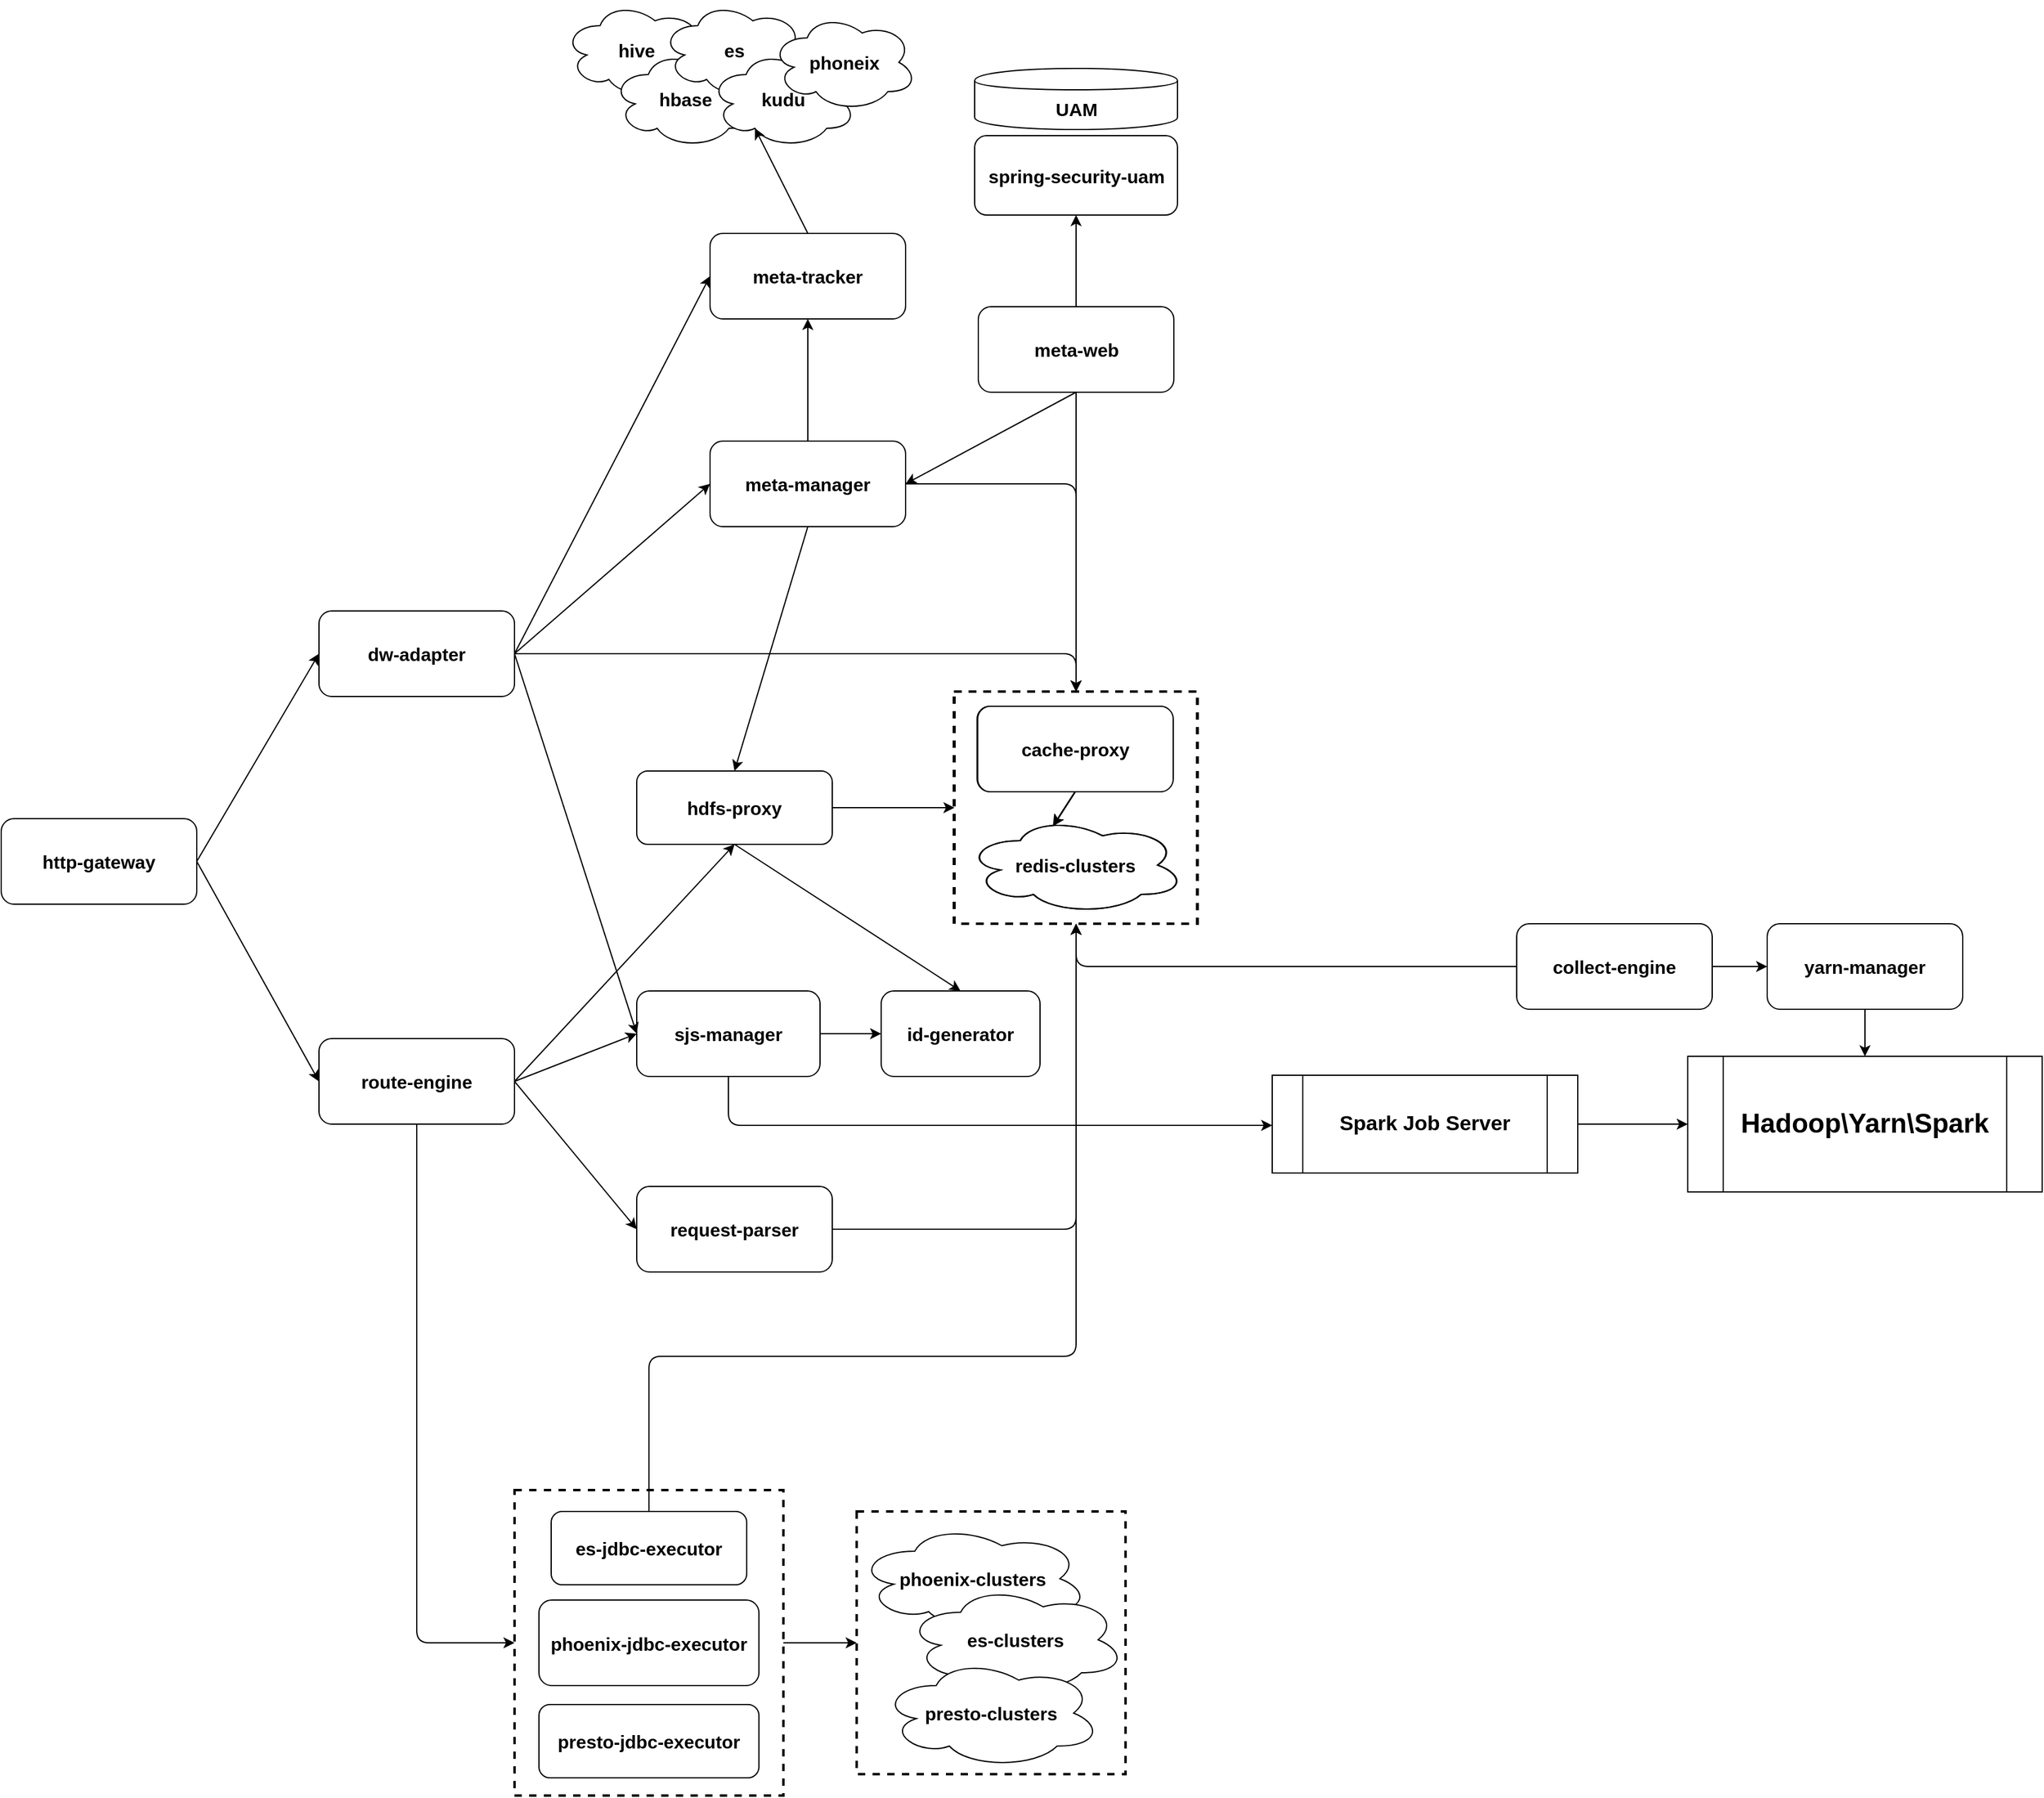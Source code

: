 <mxfile version="12.3.1" type="github" pages="1">
  <diagram id="PYrhTQeQlfIABqhHuDHg" name="第 1 页">
    <mxGraphModel dx="1185" dy="643" grid="1" gridSize="10" guides="1" tooltips="1" connect="1" arrows="1" fold="1" page="1" pageScale="1" pageWidth="3000" pageHeight="2000" math="0" shadow="0">
      <root>
        <mxCell id="0"/>
        <mxCell id="1" parent="0"/>
        <mxCell id="rgw8zif3fMwUPYTsho88-25" value="" style="rounded=0;whiteSpace=wrap;html=1;strokeWidth=2;fillColor=none;dashed=1;" vertex="1" parent="1">
          <mxGeometry x="1150" y="745" width="199" height="190" as="geometry"/>
        </mxCell>
        <mxCell id="rgw8zif3fMwUPYTsho88-80" value="" style="group" vertex="1" connectable="0" parent="1">
          <mxGeometry x="1149.5" y="745" width="199" height="190" as="geometry"/>
        </mxCell>
        <mxCell id="rgw8zif3fMwUPYTsho88-81" value="" style="group" vertex="1" connectable="0" parent="rgw8zif3fMwUPYTsho88-80">
          <mxGeometry x="9" y="12" width="180" height="170" as="geometry"/>
        </mxCell>
        <mxCell id="rgw8zif3fMwUPYTsho88-82" value="&lt;h3&gt;&lt;span style=&quot;font-size: 15px&quot;&gt;cache-proxy&lt;/span&gt;&lt;/h3&gt;" style="rounded=1;whiteSpace=wrap;html=1;" vertex="1" parent="rgw8zif3fMwUPYTsho88-81">
          <mxGeometry x="10" width="160" height="70" as="geometry"/>
        </mxCell>
        <mxCell id="rgw8zif3fMwUPYTsho88-83" value="&lt;font style=&quot;font-size: 15px&quot;&gt;&lt;b&gt;redis-clusters&lt;/b&gt;&lt;/font&gt;" style="ellipse;shape=cloud;whiteSpace=wrap;html=1;strokeWidth=1;fillColor=none;" vertex="1" parent="rgw8zif3fMwUPYTsho88-81">
          <mxGeometry y="90" width="180" height="80" as="geometry"/>
        </mxCell>
        <mxCell id="rgw8zif3fMwUPYTsho88-84" value="" style="endArrow=classic;html=1;exitX=0.5;exitY=1;exitDx=0;exitDy=0;entryX=0.4;entryY=0.1;entryDx=0;entryDy=0;entryPerimeter=0;" edge="1" parent="rgw8zif3fMwUPYTsho88-81" source="rgw8zif3fMwUPYTsho88-82" target="rgw8zif3fMwUPYTsho88-83">
          <mxGeometry width="50" height="50" relative="1" as="geometry">
            <mxPoint x="240" y="120" as="sourcePoint"/>
            <mxPoint x="290" y="70" as="targetPoint"/>
          </mxGeometry>
        </mxCell>
        <mxCell id="rgw8zif3fMwUPYTsho88-85" value="" style="rounded=0;whiteSpace=wrap;html=1;strokeWidth=2;fillColor=none;dashed=1;" vertex="1" parent="rgw8zif3fMwUPYTsho88-80">
          <mxGeometry width="199" height="190" as="geometry"/>
        </mxCell>
        <mxCell id="SC0ZEZG3hTBKobqkoywg-1" value="&lt;h3&gt;&lt;font style=&quot;font-size: 15px&quot;&gt;http-gateway&lt;/font&gt;&lt;/h3&gt;" style="rounded=1;whiteSpace=wrap;html=1;" parent="1" vertex="1">
          <mxGeometry x="370" y="849" width="160" height="70" as="geometry"/>
        </mxCell>
        <mxCell id="SC0ZEZG3hTBKobqkoywg-2" value="&lt;h3&gt;&lt;font style=&quot;font-size: 15px&quot;&gt;route-engine&lt;/font&gt;&lt;/h3&gt;" style="rounded=1;whiteSpace=wrap;html=1;" parent="1" vertex="1">
          <mxGeometry x="630" y="1029" width="160" height="70" as="geometry"/>
        </mxCell>
        <mxCell id="SC0ZEZG3hTBKobqkoywg-3" value="&lt;h3&gt;&lt;font style=&quot;font-size: 15px&quot;&gt;dw-adapter&lt;/font&gt;&lt;/h3&gt;" style="rounded=1;whiteSpace=wrap;html=1;" parent="1" vertex="1">
          <mxGeometry x="630" y="679" width="160" height="70" as="geometry"/>
        </mxCell>
        <mxCell id="rgw8zif3fMwUPYTsho88-1" value="" style="endArrow=classic;html=1;exitX=1;exitY=0.5;exitDx=0;exitDy=0;entryX=0;entryY=0.5;entryDx=0;entryDy=0;" edge="1" parent="1" source="SC0ZEZG3hTBKobqkoywg-1" target="SC0ZEZG3hTBKobqkoywg-3">
          <mxGeometry width="50" height="50" relative="1" as="geometry">
            <mxPoint x="620" y="979" as="sourcePoint"/>
            <mxPoint x="670" y="929" as="targetPoint"/>
          </mxGeometry>
        </mxCell>
        <mxCell id="rgw8zif3fMwUPYTsho88-2" value="" style="endArrow=classic;html=1;exitX=1;exitY=0.5;exitDx=0;exitDy=0;entryX=0;entryY=0.5;entryDx=0;entryDy=0;" edge="1" parent="1" source="SC0ZEZG3hTBKobqkoywg-1" target="SC0ZEZG3hTBKobqkoywg-2">
          <mxGeometry width="50" height="50" relative="1" as="geometry">
            <mxPoint x="680" y="1009" as="sourcePoint"/>
            <mxPoint x="730" y="959" as="targetPoint"/>
          </mxGeometry>
        </mxCell>
        <mxCell id="rgw8zif3fMwUPYTsho88-10" value="" style="edgeStyle=elbowEdgeStyle;elbow=horizontal;endArrow=classic;html=1;exitX=0.5;exitY=1;exitDx=0;exitDy=0;" edge="1" parent="1" source="SC0ZEZG3hTBKobqkoywg-2" target="rgw8zif3fMwUPYTsho88-6">
          <mxGeometry width="50" height="50" relative="1" as="geometry">
            <mxPoint x="640" y="1299" as="sourcePoint"/>
            <mxPoint x="690" y="1249" as="targetPoint"/>
            <Array as="points">
              <mxPoint x="710" y="1339"/>
              <mxPoint x="710" y="1234"/>
            </Array>
          </mxGeometry>
        </mxCell>
        <mxCell id="rgw8zif3fMwUPYTsho88-17" value="" style="group" vertex="1" connectable="0" parent="1">
          <mxGeometry x="1070" y="1416" width="220" height="215" as="geometry"/>
        </mxCell>
        <mxCell id="rgw8zif3fMwUPYTsho88-14" value="" style="group" vertex="1" connectable="0" parent="rgw8zif3fMwUPYTsho88-17">
          <mxGeometry y="10" width="220" height="200" as="geometry"/>
        </mxCell>
        <mxCell id="rgw8zif3fMwUPYTsho88-11" value="&lt;font style=&quot;font-size: 15px&quot;&gt;&lt;b&gt;phoenix-clusters&lt;/b&gt;&lt;/font&gt;" style="ellipse;shape=cloud;whiteSpace=wrap;html=1;strokeWidth=1;fillColor=none;" vertex="1" parent="rgw8zif3fMwUPYTsho88-14">
          <mxGeometry width="190" height="90" as="geometry"/>
        </mxCell>
        <mxCell id="rgw8zif3fMwUPYTsho88-12" value="&lt;font style=&quot;font-size: 15px&quot;&gt;&lt;b&gt;es-clusters&lt;/b&gt;&lt;/font&gt;" style="ellipse;shape=cloud;whiteSpace=wrap;html=1;strokeWidth=1;" vertex="1" parent="rgw8zif3fMwUPYTsho88-14">
          <mxGeometry x="40" y="50" width="180" height="90" as="geometry"/>
        </mxCell>
        <mxCell id="rgw8zif3fMwUPYTsho88-13" value="&lt;font style=&quot;font-size: 15px&quot;&gt;&lt;b&gt;presto-clusters&lt;/b&gt;&lt;/font&gt;" style="ellipse;shape=cloud;whiteSpace=wrap;html=1;strokeWidth=1;" vertex="1" parent="rgw8zif3fMwUPYTsho88-14">
          <mxGeometry x="20" y="110" width="180" height="90" as="geometry"/>
        </mxCell>
        <mxCell id="rgw8zif3fMwUPYTsho88-16" value="" style="rounded=0;whiteSpace=wrap;html=1;strokeWidth=2;fillColor=none;dashed=1;" vertex="1" parent="rgw8zif3fMwUPYTsho88-17">
          <mxGeometry width="220" height="215" as="geometry"/>
        </mxCell>
        <mxCell id="rgw8zif3fMwUPYTsho88-18" value="" style="endArrow=classic;html=1;exitX=1;exitY=0.5;exitDx=0;exitDy=0;entryX=0;entryY=0.5;entryDx=0;entryDy=0;" edge="1" parent="1" source="rgw8zif3fMwUPYTsho88-6" target="rgw8zif3fMwUPYTsho88-16">
          <mxGeometry width="50" height="50" relative="1" as="geometry">
            <mxPoint x="1030" y="1549" as="sourcePoint"/>
            <mxPoint x="1080" y="1499" as="targetPoint"/>
          </mxGeometry>
        </mxCell>
        <mxCell id="rgw8zif3fMwUPYTsho88-27" value="&lt;h3&gt;&lt;font style=&quot;font-size: 15px&quot;&gt;request-parser&lt;/font&gt;&lt;/h3&gt;" style="rounded=1;whiteSpace=wrap;html=1;" vertex="1" parent="1">
          <mxGeometry x="890" y="1150" width="160" height="70" as="geometry"/>
        </mxCell>
        <mxCell id="rgw8zif3fMwUPYTsho88-28" value="" style="group" vertex="1" connectable="0" parent="1">
          <mxGeometry x="790" y="1398.5" width="220" height="250" as="geometry"/>
        </mxCell>
        <mxCell id="rgw8zif3fMwUPYTsho88-6" value="" style="rounded=0;whiteSpace=wrap;html=1;fillColor=none;dashed=1;strokeWidth=2;" vertex="1" parent="rgw8zif3fMwUPYTsho88-28">
          <mxGeometry width="220" height="250" as="geometry"/>
        </mxCell>
        <mxCell id="rgw8zif3fMwUPYTsho88-3" value="&lt;h3&gt;&lt;font style=&quot;font-size: 15px&quot;&gt;es-jdbc-executor&lt;/font&gt;&lt;/h3&gt;" style="rounded=1;whiteSpace=wrap;html=1;" vertex="1" parent="rgw8zif3fMwUPYTsho88-28">
          <mxGeometry x="30" y="17.5" width="160" height="60" as="geometry"/>
        </mxCell>
        <mxCell id="rgw8zif3fMwUPYTsho88-4" value="&lt;h3&gt;&lt;font style=&quot;font-size: 15px&quot;&gt;phoenix-jdbc-executor&lt;/font&gt;&lt;/h3&gt;" style="rounded=1;whiteSpace=wrap;html=1;" vertex="1" parent="rgw8zif3fMwUPYTsho88-28">
          <mxGeometry x="20" y="90" width="180" height="70" as="geometry"/>
        </mxCell>
        <mxCell id="rgw8zif3fMwUPYTsho88-5" value="&lt;h3&gt;&lt;font style=&quot;font-size: 15px&quot;&gt;presto-jdbc-executor&lt;/font&gt;&lt;/h3&gt;" style="rounded=1;whiteSpace=wrap;html=1;" vertex="1" parent="rgw8zif3fMwUPYTsho88-28">
          <mxGeometry x="20" y="175.5" width="180" height="60" as="geometry"/>
        </mxCell>
        <mxCell id="rgw8zif3fMwUPYTsho88-30" value="" style="edgeStyle=elbowEdgeStyle;elbow=vertical;endArrow=classic;html=1;entryX=0.5;entryY=1;entryDx=0;entryDy=0;" edge="1" parent="1" source="rgw8zif3fMwUPYTsho88-3" target="rgw8zif3fMwUPYTsho88-25">
          <mxGeometry width="50" height="50" relative="1" as="geometry">
            <mxPoint x="930" y="1379" as="sourcePoint"/>
            <mxPoint x="980" y="1329" as="targetPoint"/>
            <Array as="points">
              <mxPoint x="900" y="1289"/>
            </Array>
          </mxGeometry>
        </mxCell>
        <mxCell id="rgw8zif3fMwUPYTsho88-32" value="" style="endArrow=classic;html=1;exitX=1;exitY=0.5;exitDx=0;exitDy=0;entryX=0;entryY=0.5;entryDx=0;entryDy=0;" edge="1" parent="1" source="SC0ZEZG3hTBKobqkoywg-2" target="rgw8zif3fMwUPYTsho88-27">
          <mxGeometry width="50" height="50" relative="1" as="geometry">
            <mxPoint x="820" y="1089" as="sourcePoint"/>
            <mxPoint x="930" y="999" as="targetPoint"/>
          </mxGeometry>
        </mxCell>
        <mxCell id="rgw8zif3fMwUPYTsho88-33" value="&lt;span style=&quot;font-size: 15px&quot;&gt;&lt;b&gt;sjs-manager&lt;/b&gt;&lt;/span&gt;" style="rounded=1;whiteSpace=wrap;html=1;" vertex="1" parent="1">
          <mxGeometry x="890" y="990" width="150" height="70" as="geometry"/>
        </mxCell>
        <mxCell id="rgw8zif3fMwUPYTsho88-34" value="" style="endArrow=classic;html=1;exitX=1;exitY=0.5;exitDx=0;exitDy=0;entryX=0;entryY=0.5;entryDx=0;entryDy=0;" edge="1" parent="1" source="SC0ZEZG3hTBKobqkoywg-2" target="rgw8zif3fMwUPYTsho88-33">
          <mxGeometry width="50" height="50" relative="1" as="geometry">
            <mxPoint x="810" y="999" as="sourcePoint"/>
            <mxPoint x="860" y="949" as="targetPoint"/>
          </mxGeometry>
        </mxCell>
        <mxCell id="rgw8zif3fMwUPYTsho88-35" value="" style="endArrow=classic;html=1;exitX=1;exitY=0.5;exitDx=0;exitDy=0;entryX=0;entryY=0.5;entryDx=0;entryDy=0;" edge="1" parent="1" source="SC0ZEZG3hTBKobqkoywg-3" target="rgw8zif3fMwUPYTsho88-33">
          <mxGeometry width="50" height="50" relative="1" as="geometry">
            <mxPoint x="890" y="779" as="sourcePoint"/>
            <mxPoint x="940" y="729" as="targetPoint"/>
          </mxGeometry>
        </mxCell>
        <mxCell id="rgw8zif3fMwUPYTsho88-36" value="" style="edgeStyle=segmentEdgeStyle;endArrow=classic;html=1;exitX=1;exitY=0.5;exitDx=0;exitDy=0;entryX=0.5;entryY=1;entryDx=0;entryDy=0;" edge="1" parent="1" source="rgw8zif3fMwUPYTsho88-27" target="rgw8zif3fMwUPYTsho88-25">
          <mxGeometry width="50" height="50" relative="1" as="geometry">
            <mxPoint x="1040" y="1079" as="sourcePoint"/>
            <mxPoint x="1090" y="1029" as="targetPoint"/>
          </mxGeometry>
        </mxCell>
        <mxCell id="rgw8zif3fMwUPYTsho88-37" value="&lt;span style=&quot;font-size: 15px&quot;&gt;&lt;b&gt;meta-manager&lt;/b&gt;&lt;/span&gt;" style="rounded=1;whiteSpace=wrap;html=1;" vertex="1" parent="1">
          <mxGeometry x="950" y="540" width="160" height="70" as="geometry"/>
        </mxCell>
        <mxCell id="rgw8zif3fMwUPYTsho88-38" value="&lt;span style=&quot;font-size: 15px&quot;&gt;&lt;b&gt;meta-tracker&lt;/b&gt;&lt;/span&gt;" style="rounded=1;whiteSpace=wrap;html=1;" vertex="1" parent="1">
          <mxGeometry x="950" y="370" width="160" height="70" as="geometry"/>
        </mxCell>
        <mxCell id="rgw8zif3fMwUPYTsho88-39" value="" style="edgeStyle=segmentEdgeStyle;endArrow=classic;html=1;exitX=1;exitY=0.5;exitDx=0;exitDy=0;entryX=0.5;entryY=0;entryDx=0;entryDy=0;" edge="1" parent="1" source="rgw8zif3fMwUPYTsho88-37" target="rgw8zif3fMwUPYTsho88-25">
          <mxGeometry width="50" height="50" relative="1" as="geometry">
            <mxPoint x="1250" y="690" as="sourcePoint"/>
            <mxPoint x="1300" y="640" as="targetPoint"/>
          </mxGeometry>
        </mxCell>
        <mxCell id="rgw8zif3fMwUPYTsho88-40" value="" style="endArrow=classic;html=1;exitX=0.5;exitY=0;exitDx=0;exitDy=0;entryX=0.5;entryY=1;entryDx=0;entryDy=0;" edge="1" parent="1" source="rgw8zif3fMwUPYTsho88-37" target="rgw8zif3fMwUPYTsho88-38">
          <mxGeometry width="50" height="50" relative="1" as="geometry">
            <mxPoint x="1100" y="520" as="sourcePoint"/>
            <mxPoint x="1150" y="470" as="targetPoint"/>
          </mxGeometry>
        </mxCell>
        <mxCell id="rgw8zif3fMwUPYTsho88-41" value="" style="endArrow=classic;html=1;exitX=1;exitY=0.5;exitDx=0;exitDy=0;entryX=0;entryY=0.5;entryDx=0;entryDy=0;" edge="1" parent="1" source="SC0ZEZG3hTBKobqkoywg-3" target="rgw8zif3fMwUPYTsho88-37">
          <mxGeometry width="50" height="50" relative="1" as="geometry">
            <mxPoint x="840" y="720" as="sourcePoint"/>
            <mxPoint x="890" y="670" as="targetPoint"/>
          </mxGeometry>
        </mxCell>
        <mxCell id="rgw8zif3fMwUPYTsho88-42" value="" style="endArrow=classic;html=1;exitX=1;exitY=0.5;exitDx=0;exitDy=0;entryX=0;entryY=0.5;entryDx=0;entryDy=0;" edge="1" parent="1" source="SC0ZEZG3hTBKobqkoywg-3" target="rgw8zif3fMwUPYTsho88-38">
          <mxGeometry width="50" height="50" relative="1" as="geometry">
            <mxPoint x="750" y="639" as="sourcePoint"/>
            <mxPoint x="910" y="500" as="targetPoint"/>
          </mxGeometry>
        </mxCell>
        <mxCell id="rgw8zif3fMwUPYTsho88-43" value="" style="edgeStyle=segmentEdgeStyle;endArrow=classic;html=1;exitX=1;exitY=0.5;exitDx=0;exitDy=0;entryX=0.5;entryY=0;entryDx=0;entryDy=0;" edge="1" parent="1" source="SC0ZEZG3hTBKobqkoywg-3" target="rgw8zif3fMwUPYTsho88-25">
          <mxGeometry width="50" height="50" relative="1" as="geometry">
            <mxPoint x="1010" y="770" as="sourcePoint"/>
            <mxPoint x="1240" y="770" as="targetPoint"/>
          </mxGeometry>
        </mxCell>
        <mxCell id="rgw8zif3fMwUPYTsho88-49" value="" style="group" vertex="1" connectable="0" parent="1">
          <mxGeometry x="830" y="180" width="289.5" height="120" as="geometry"/>
        </mxCell>
        <mxCell id="rgw8zif3fMwUPYTsho88-44" value="&lt;font style=&quot;font-size: 15px&quot;&gt;&lt;b&gt;hive&lt;/b&gt;&lt;/font&gt;" style="ellipse;shape=cloud;whiteSpace=wrap;html=1;strokeWidth=1;fillColor=none;" vertex="1" parent="rgw8zif3fMwUPYTsho88-49">
          <mxGeometry width="120" height="80" as="geometry"/>
        </mxCell>
        <mxCell id="rgw8zif3fMwUPYTsho88-45" value="&lt;font style=&quot;font-size: 15px&quot;&gt;&lt;b&gt;hbase&lt;/b&gt;&lt;/font&gt;" style="ellipse;shape=cloud;whiteSpace=wrap;html=1;strokeWidth=1;" vertex="1" parent="rgw8zif3fMwUPYTsho88-49">
          <mxGeometry x="39.5" y="40" width="120" height="80" as="geometry"/>
        </mxCell>
        <mxCell id="rgw8zif3fMwUPYTsho88-46" value="&lt;font style=&quot;font-size: 15px&quot;&gt;&lt;b&gt;es&lt;/b&gt;&lt;/font&gt;" style="ellipse;shape=cloud;whiteSpace=wrap;html=1;strokeWidth=1;" vertex="1" parent="rgw8zif3fMwUPYTsho88-49">
          <mxGeometry x="80" width="120" height="80" as="geometry"/>
        </mxCell>
        <mxCell id="rgw8zif3fMwUPYTsho88-47" value="&lt;font style=&quot;font-size: 15px&quot;&gt;&lt;b&gt;kudu&lt;/b&gt;&lt;/font&gt;" style="ellipse;shape=cloud;whiteSpace=wrap;html=1;strokeWidth=1;" vertex="1" parent="rgw8zif3fMwUPYTsho88-49">
          <mxGeometry x="119.5" y="40" width="120" height="80" as="geometry"/>
        </mxCell>
        <mxCell id="rgw8zif3fMwUPYTsho88-48" value="&lt;font style=&quot;font-size: 15px&quot;&gt;&lt;b&gt;phoneix&lt;br&gt;&lt;/b&gt;&lt;/font&gt;" style="ellipse;shape=cloud;whiteSpace=wrap;html=1;strokeWidth=1;" vertex="1" parent="rgw8zif3fMwUPYTsho88-49">
          <mxGeometry x="169.5" y="10" width="120" height="80" as="geometry"/>
        </mxCell>
        <mxCell id="rgw8zif3fMwUPYTsho88-50" value="" style="endArrow=classic;html=1;exitX=0.5;exitY=0;exitDx=0;exitDy=0;entryX=0.31;entryY=0.8;entryDx=0;entryDy=0;entryPerimeter=0;" edge="1" parent="1" source="rgw8zif3fMwUPYTsho88-38" target="rgw8zif3fMwUPYTsho88-47">
          <mxGeometry width="50" height="50" relative="1" as="geometry">
            <mxPoint x="1110" y="370" as="sourcePoint"/>
            <mxPoint x="1160" y="320" as="targetPoint"/>
          </mxGeometry>
        </mxCell>
        <mxCell id="rgw8zif3fMwUPYTsho88-51" value="&lt;b&gt;&lt;font style=&quot;font-size: 15px&quot;&gt;hdfs-proxy&lt;/font&gt;&lt;/b&gt;" style="rounded=1;whiteSpace=wrap;html=1;strokeWidth=1;fillColor=none;" vertex="1" parent="1">
          <mxGeometry x="890" y="810" width="160" height="60" as="geometry"/>
        </mxCell>
        <mxCell id="rgw8zif3fMwUPYTsho88-53" value="" style="endArrow=classic;html=1;exitX=1;exitY=0.5;exitDx=0;exitDy=0;entryX=0.5;entryY=1;entryDx=0;entryDy=0;" edge="1" parent="1" source="SC0ZEZG3hTBKobqkoywg-2" target="rgw8zif3fMwUPYTsho88-51">
          <mxGeometry width="50" height="50" relative="1" as="geometry">
            <mxPoint x="780" y="1000" as="sourcePoint"/>
            <mxPoint x="830" y="950" as="targetPoint"/>
          </mxGeometry>
        </mxCell>
        <mxCell id="rgw8zif3fMwUPYTsho88-54" value="" style="endArrow=classic;html=1;exitX=0.5;exitY=1;exitDx=0;exitDy=0;entryX=0.5;entryY=0;entryDx=0;entryDy=0;" edge="1" parent="1" source="rgw8zif3fMwUPYTsho88-37" target="rgw8zif3fMwUPYTsho88-51">
          <mxGeometry width="50" height="50" relative="1" as="geometry">
            <mxPoint x="1050" y="700" as="sourcePoint"/>
            <mxPoint x="1100" y="650" as="targetPoint"/>
          </mxGeometry>
        </mxCell>
        <mxCell id="rgw8zif3fMwUPYTsho88-55" value="" style="endArrow=classic;html=1;exitX=1;exitY=0.5;exitDx=0;exitDy=0;entryX=0;entryY=0.5;entryDx=0;entryDy=0;" edge="1" parent="1" source="rgw8zif3fMwUPYTsho88-51" target="rgw8zif3fMwUPYTsho88-25">
          <mxGeometry width="50" height="50" relative="1" as="geometry">
            <mxPoint x="1020" y="930" as="sourcePoint"/>
            <mxPoint x="1070" y="880" as="targetPoint"/>
          </mxGeometry>
        </mxCell>
        <mxCell id="rgw8zif3fMwUPYTsho88-56" value="&lt;span style=&quot;font-size: 15px&quot;&gt;&lt;b&gt;id-generator&lt;/b&gt;&lt;/span&gt;" style="rounded=1;whiteSpace=wrap;html=1;" vertex="1" parent="1">
          <mxGeometry x="1090" y="990" width="130" height="70" as="geometry"/>
        </mxCell>
        <mxCell id="rgw8zif3fMwUPYTsho88-57" value="" style="endArrow=classic;html=1;exitX=1;exitY=0.5;exitDx=0;exitDy=0;entryX=0;entryY=0.5;entryDx=0;entryDy=0;" edge="1" parent="1" source="rgw8zif3fMwUPYTsho88-33" target="rgw8zif3fMwUPYTsho88-56">
          <mxGeometry width="50" height="50" relative="1" as="geometry">
            <mxPoint x="1080" y="1130" as="sourcePoint"/>
            <mxPoint x="1130" y="1080" as="targetPoint"/>
          </mxGeometry>
        </mxCell>
        <mxCell id="rgw8zif3fMwUPYTsho88-58" value="" style="endArrow=classic;html=1;exitX=0.5;exitY=1;exitDx=0;exitDy=0;entryX=0.5;entryY=0;entryDx=0;entryDy=0;" edge="1" parent="1" source="rgw8zif3fMwUPYTsho88-51" target="rgw8zif3fMwUPYTsho88-56">
          <mxGeometry width="50" height="50" relative="1" as="geometry">
            <mxPoint x="1050" y="970" as="sourcePoint"/>
            <mxPoint x="1100" y="920" as="targetPoint"/>
          </mxGeometry>
        </mxCell>
        <mxCell id="rgw8zif3fMwUPYTsho88-59" value="&lt;span style=&quot;font-size: 15px&quot;&gt;&lt;b&gt;meta-web&lt;/b&gt;&lt;/span&gt;" style="rounded=1;whiteSpace=wrap;html=1;" vertex="1" parent="1">
          <mxGeometry x="1169.5" y="430" width="160" height="70" as="geometry"/>
        </mxCell>
        <mxCell id="rgw8zif3fMwUPYTsho88-61" value="" style="endArrow=classic;html=1;exitX=0.5;exitY=1;exitDx=0;exitDy=0;entryX=1;entryY=0.5;entryDx=0;entryDy=0;" edge="1" parent="1" source="rgw8zif3fMwUPYTsho88-59" target="rgw8zif3fMwUPYTsho88-37">
          <mxGeometry width="50" height="50" relative="1" as="geometry">
            <mxPoint x="1330" y="570" as="sourcePoint"/>
            <mxPoint x="1380" y="520" as="targetPoint"/>
          </mxGeometry>
        </mxCell>
        <mxCell id="rgw8zif3fMwUPYTsho88-62" value="" style="endArrow=classic;html=1;exitX=0.5;exitY=1;exitDx=0;exitDy=0;" edge="1" parent="1" source="rgw8zif3fMwUPYTsho88-59" target="rgw8zif3fMwUPYTsho88-25">
          <mxGeometry width="50" height="50" relative="1" as="geometry">
            <mxPoint x="1290" y="620" as="sourcePoint"/>
            <mxPoint x="1340" y="570" as="targetPoint"/>
          </mxGeometry>
        </mxCell>
        <mxCell id="rgw8zif3fMwUPYTsho88-66" value="" style="group" vertex="1" connectable="0" parent="1">
          <mxGeometry x="1166.5" y="245" width="166" height="110" as="geometry"/>
        </mxCell>
        <mxCell id="rgw8zif3fMwUPYTsho88-64" value="&lt;b&gt;&lt;font style=&quot;font-size: 15px&quot;&gt;UAM&lt;/font&gt;&lt;/b&gt;" style="shape=cylinder;whiteSpace=wrap;html=1;boundedLbl=1;backgroundOutline=1;strokeWidth=1;fillColor=none;" vertex="1" parent="rgw8zif3fMwUPYTsho88-66">
          <mxGeometry y="-10" width="166" height="50" as="geometry"/>
        </mxCell>
        <mxCell id="rgw8zif3fMwUPYTsho88-65" value="&lt;font size=&quot;1&quot;&gt;&lt;b style=&quot;font-size: 15px&quot;&gt;spring-security-uam&lt;/b&gt;&lt;/font&gt;" style="rounded=1;whiteSpace=wrap;html=1;strokeWidth=1;fillColor=none;" vertex="1" parent="rgw8zif3fMwUPYTsho88-66">
          <mxGeometry y="45" width="166" height="65" as="geometry"/>
        </mxCell>
        <mxCell id="rgw8zif3fMwUPYTsho88-67" value="" style="endArrow=classic;html=1;exitX=0.5;exitY=0;exitDx=0;exitDy=0;entryX=0.5;entryY=1;entryDx=0;entryDy=0;" edge="1" parent="1" source="rgw8zif3fMwUPYTsho88-59" target="rgw8zif3fMwUPYTsho88-65">
          <mxGeometry width="50" height="50" relative="1" as="geometry">
            <mxPoint x="1300" y="410" as="sourcePoint"/>
            <mxPoint x="1350" y="360" as="targetPoint"/>
          </mxGeometry>
        </mxCell>
        <mxCell id="rgw8zif3fMwUPYTsho88-68" value="&lt;b&gt;&lt;font style=&quot;font-size: 17px&quot;&gt;Spark Job Server&lt;/font&gt;&lt;/b&gt;" style="shape=process;whiteSpace=wrap;html=1;backgroundOutline=1;strokeWidth=1;fillColor=none;" vertex="1" parent="1">
          <mxGeometry x="1410" y="1059" width="250" height="80" as="geometry"/>
        </mxCell>
        <mxCell id="rgw8zif3fMwUPYTsho88-71" value="" style="edgeStyle=segmentEdgeStyle;endArrow=classic;html=1;exitX=0.5;exitY=1;exitDx=0;exitDy=0;" edge="1" parent="1" source="rgw8zif3fMwUPYTsho88-33" target="rgw8zif3fMwUPYTsho88-68">
          <mxGeometry width="50" height="50" relative="1" as="geometry">
            <mxPoint x="1090" y="1150" as="sourcePoint"/>
            <mxPoint x="1140" y="1100" as="targetPoint"/>
            <Array as="points">
              <mxPoint x="965" y="1100"/>
            </Array>
          </mxGeometry>
        </mxCell>
        <mxCell id="rgw8zif3fMwUPYTsho88-72" value="&lt;b&gt;&lt;font style=&quot;font-size: 22px&quot;&gt;Hadoop\Yarn\Spark&lt;/font&gt;&lt;/b&gt;" style="shape=process;whiteSpace=wrap;html=1;backgroundOutline=1;strokeWidth=1;fillColor=none;" vertex="1" parent="1">
          <mxGeometry x="1750" y="1043.5" width="290" height="111" as="geometry"/>
        </mxCell>
        <mxCell id="rgw8zif3fMwUPYTsho88-73" value="" style="endArrow=classic;html=1;exitX=1;exitY=0.5;exitDx=0;exitDy=0;entryX=0;entryY=0.5;entryDx=0;entryDy=0;" edge="1" parent="1" source="rgw8zif3fMwUPYTsho88-68" target="rgw8zif3fMwUPYTsho88-72">
          <mxGeometry width="50" height="50" relative="1" as="geometry">
            <mxPoint x="1650" y="1270" as="sourcePoint"/>
            <mxPoint x="1700" y="1220" as="targetPoint"/>
          </mxGeometry>
        </mxCell>
        <mxCell id="rgw8zif3fMwUPYTsho88-74" value="&lt;span style=&quot;font-size: 15px&quot;&gt;&lt;b&gt;yarn-manager&lt;/b&gt;&lt;/span&gt;" style="rounded=1;whiteSpace=wrap;html=1;" vertex="1" parent="1">
          <mxGeometry x="1815" y="935" width="160" height="70" as="geometry"/>
        </mxCell>
        <mxCell id="rgw8zif3fMwUPYTsho88-75" value="" style="endArrow=classic;html=1;exitX=0.5;exitY=1;exitDx=0;exitDy=0;entryX=0.5;entryY=0;entryDx=0;entryDy=0;" edge="1" parent="1" source="rgw8zif3fMwUPYTsho88-74" target="rgw8zif3fMwUPYTsho88-72">
          <mxGeometry width="50" height="50" relative="1" as="geometry">
            <mxPoint x="1910" y="1250" as="sourcePoint"/>
            <mxPoint x="1960" y="1200" as="targetPoint"/>
          </mxGeometry>
        </mxCell>
        <mxCell id="rgw8zif3fMwUPYTsho88-76" value="&lt;span style=&quot;font-size: 15px&quot;&gt;&lt;b&gt;collect-engine&lt;/b&gt;&lt;/span&gt;" style="rounded=1;whiteSpace=wrap;html=1;" vertex="1" parent="1">
          <mxGeometry x="1610" y="935" width="160" height="70" as="geometry"/>
        </mxCell>
        <mxCell id="rgw8zif3fMwUPYTsho88-77" value="" style="endArrow=classic;html=1;exitX=1;exitY=0.5;exitDx=0;exitDy=0;entryX=0;entryY=0.5;entryDx=0;entryDy=0;" edge="1" parent="1" source="rgw8zif3fMwUPYTsho88-76" target="rgw8zif3fMwUPYTsho88-74">
          <mxGeometry width="50" height="50" relative="1" as="geometry">
            <mxPoint x="1800" y="1091" as="sourcePoint"/>
            <mxPoint x="1850" y="1041" as="targetPoint"/>
          </mxGeometry>
        </mxCell>
        <mxCell id="rgw8zif3fMwUPYTsho88-79" value="" style="edgeStyle=segmentEdgeStyle;endArrow=classic;html=1;exitX=0;exitY=0.5;exitDx=0;exitDy=0;entryX=0.5;entryY=1;entryDx=0;entryDy=0;" edge="1" parent="1" source="rgw8zif3fMwUPYTsho88-76" target="rgw8zif3fMwUPYTsho88-25">
          <mxGeometry width="50" height="50" relative="1" as="geometry">
            <mxPoint x="1500" y="990" as="sourcePoint"/>
            <mxPoint x="1550" y="940" as="targetPoint"/>
            <Array as="points">
              <mxPoint x="1249" y="970"/>
            </Array>
          </mxGeometry>
        </mxCell>
        <mxCell id="rgw8zif3fMwUPYTsho88-24" value="" style="group" vertex="1" connectable="0" parent="1">
          <mxGeometry x="1159" y="757" width="180" height="170" as="geometry"/>
        </mxCell>
        <mxCell id="rgw8zif3fMwUPYTsho88-20" value="&lt;h3&gt;&lt;span style=&quot;font-size: 15px&quot;&gt;cache-proxy&lt;/span&gt;&lt;/h3&gt;" style="rounded=1;whiteSpace=wrap;html=1;" vertex="1" parent="rgw8zif3fMwUPYTsho88-24">
          <mxGeometry x="10" width="160" height="70" as="geometry"/>
        </mxCell>
        <mxCell id="rgw8zif3fMwUPYTsho88-21" value="" style="ellipse;shape=cloud;whiteSpace=wrap;html=1;strokeWidth=1;fillColor=none;" vertex="1" parent="rgw8zif3fMwUPYTsho88-24">
          <mxGeometry y="90" width="180" height="80" as="geometry"/>
        </mxCell>
        <mxCell id="rgw8zif3fMwUPYTsho88-23" value="" style="endArrow=classic;html=1;exitX=0.5;exitY=1;exitDx=0;exitDy=0;entryX=0.4;entryY=0.1;entryDx=0;entryDy=0;entryPerimeter=0;" edge="1" parent="rgw8zif3fMwUPYTsho88-24" source="rgw8zif3fMwUPYTsho88-20" target="rgw8zif3fMwUPYTsho88-21">
          <mxGeometry width="50" height="50" relative="1" as="geometry">
            <mxPoint x="240" y="120" as="sourcePoint"/>
            <mxPoint x="290" y="70" as="targetPoint"/>
          </mxGeometry>
        </mxCell>
      </root>
    </mxGraphModel>
  </diagram>
</mxfile>
